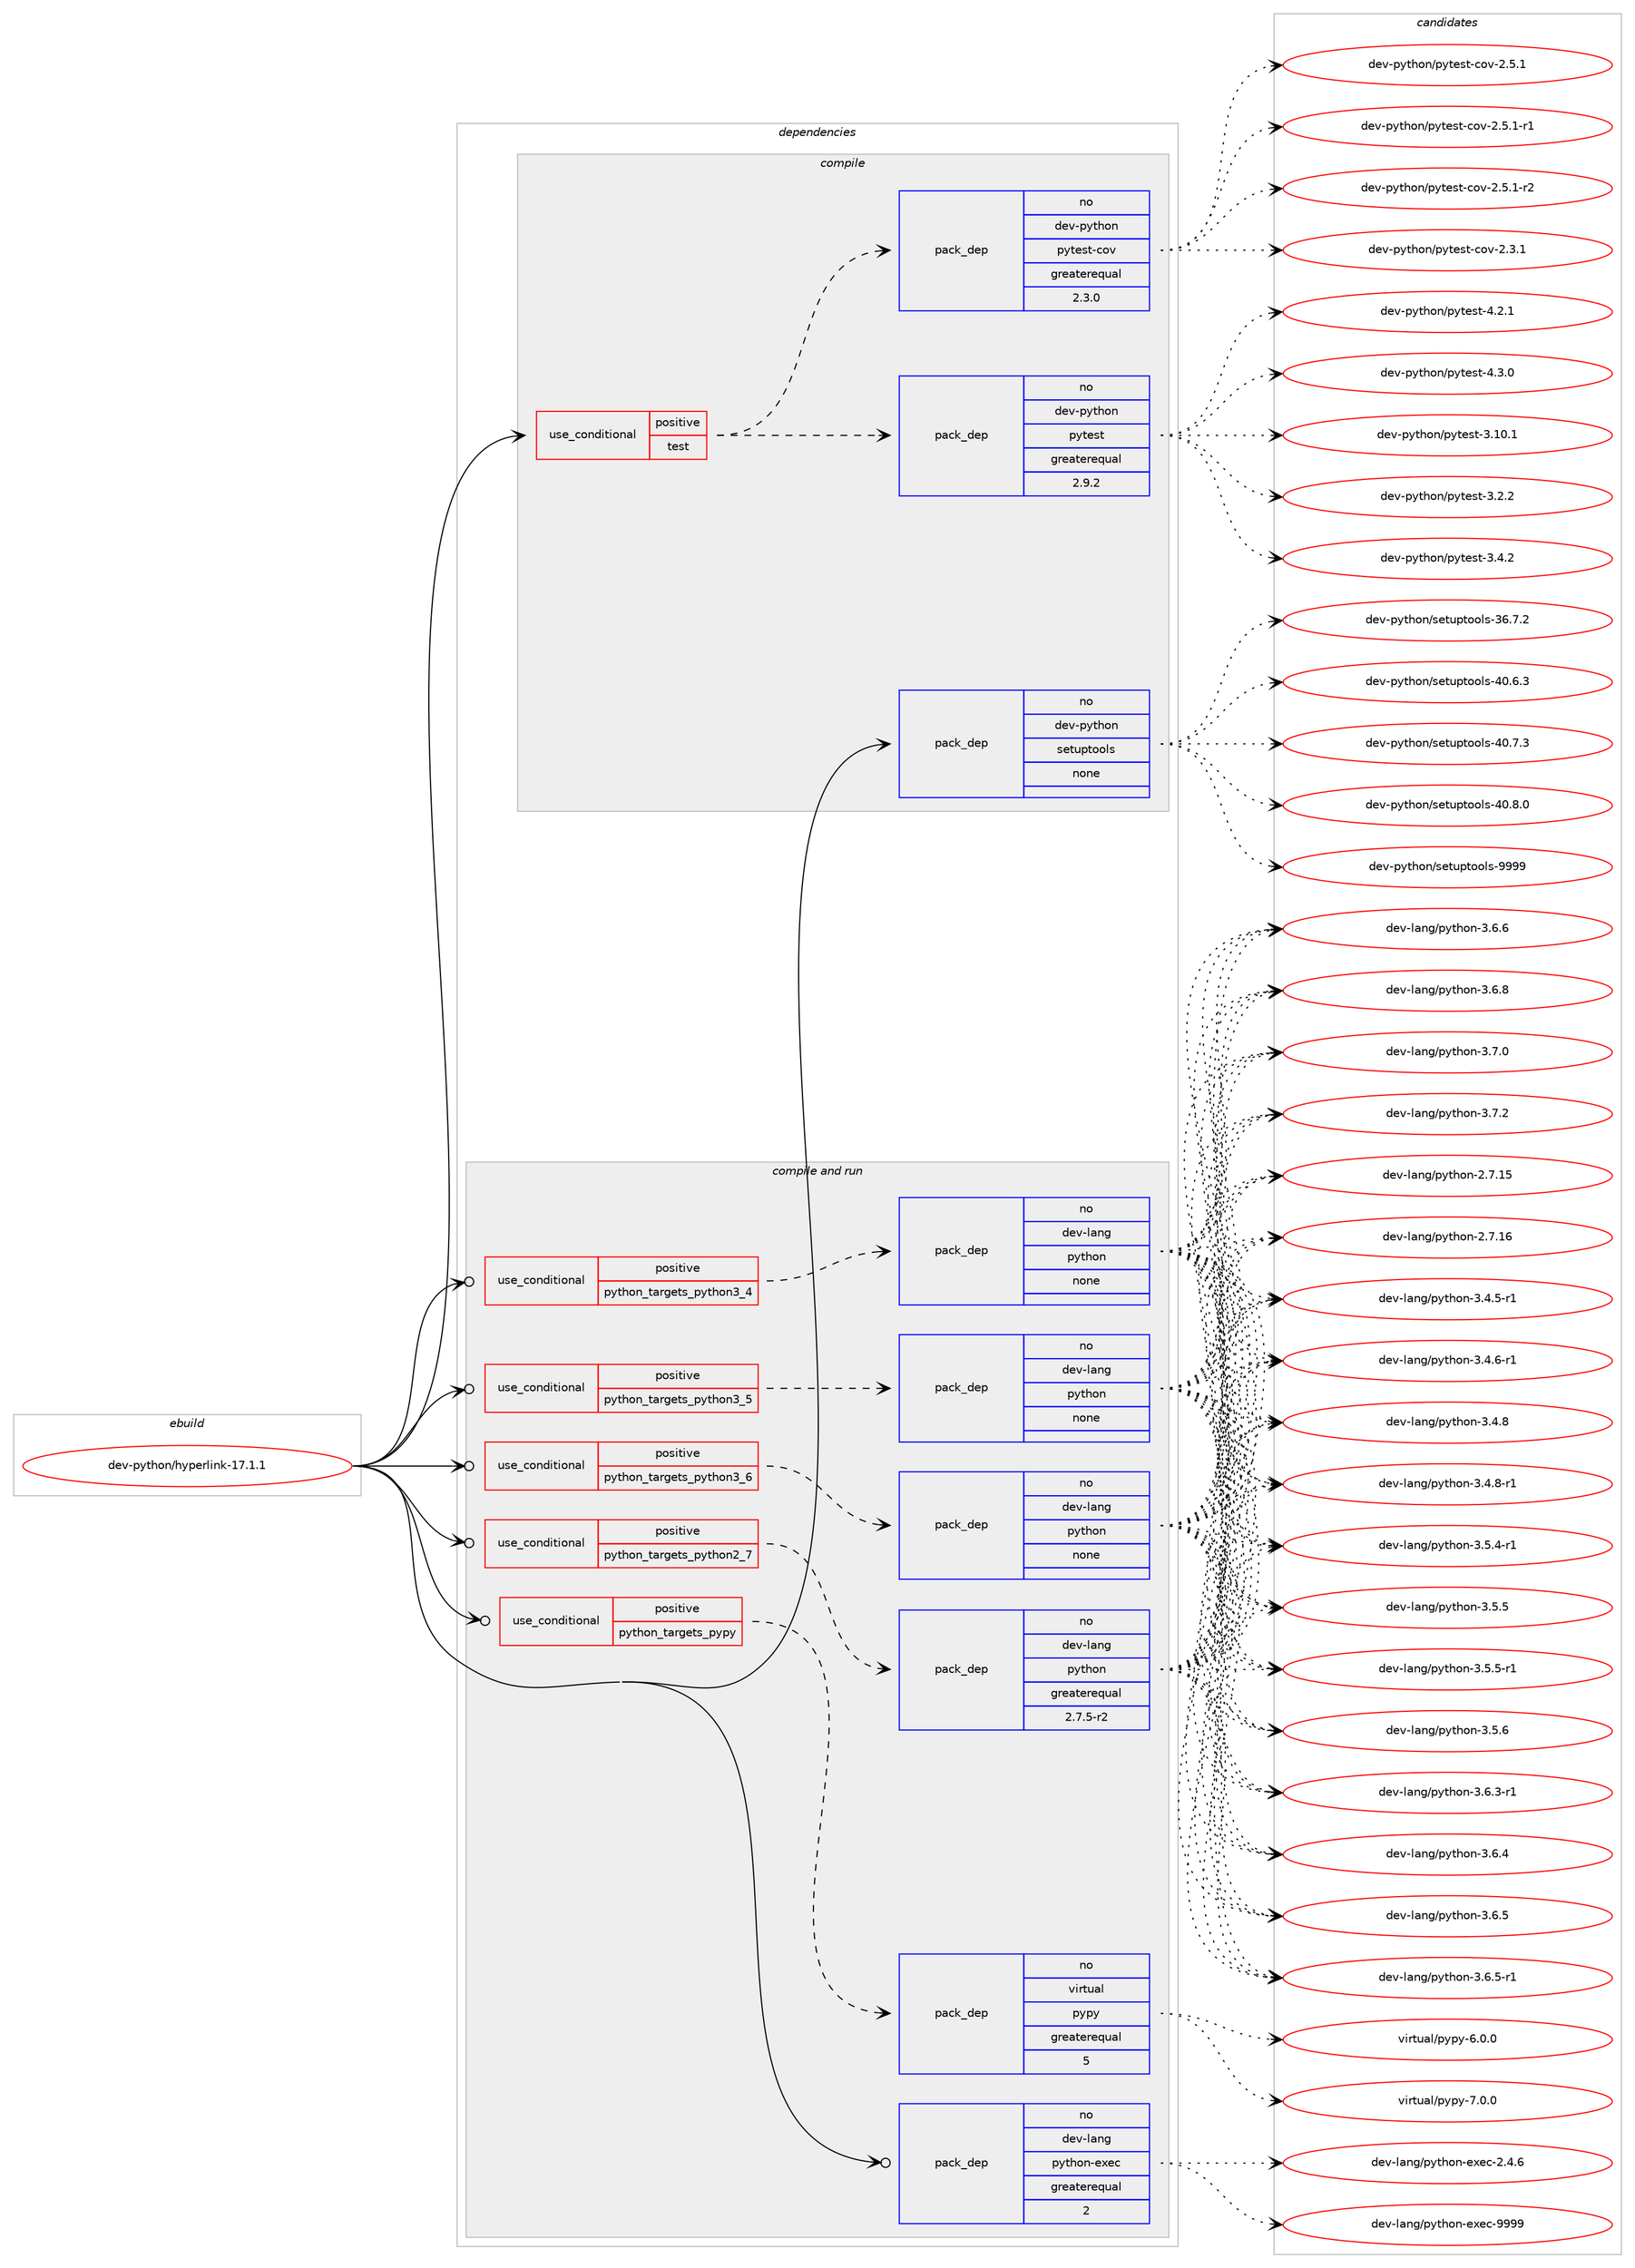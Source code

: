 digraph prolog {

# *************
# Graph options
# *************

newrank=true;
concentrate=true;
compound=true;
graph [rankdir=LR,fontname=Helvetica,fontsize=10,ranksep=1.5];#, ranksep=2.5, nodesep=0.2];
edge  [arrowhead=vee];
node  [fontname=Helvetica,fontsize=10];

# **********
# The ebuild
# **********

subgraph cluster_leftcol {
color=gray;
rank=same;
label=<<i>ebuild</i>>;
id [label="dev-python/hyperlink-17.1.1", color=red, width=4, href="../dev-python/hyperlink-17.1.1.svg"];
}

# ****************
# The dependencies
# ****************

subgraph cluster_midcol {
color=gray;
label=<<i>dependencies</i>>;
subgraph cluster_compile {
fillcolor="#eeeeee";
style=filled;
label=<<i>compile</i>>;
subgraph cond375555 {
dependency1413230 [label=<<TABLE BORDER="0" CELLBORDER="1" CELLSPACING="0" CELLPADDING="4"><TR><TD ROWSPAN="3" CELLPADDING="10">use_conditional</TD></TR><TR><TD>positive</TD></TR><TR><TD>test</TD></TR></TABLE>>, shape=none, color=red];
subgraph pack1014406 {
dependency1413231 [label=<<TABLE BORDER="0" CELLBORDER="1" CELLSPACING="0" CELLPADDING="4" WIDTH="220"><TR><TD ROWSPAN="6" CELLPADDING="30">pack_dep</TD></TR><TR><TD WIDTH="110">no</TD></TR><TR><TD>dev-python</TD></TR><TR><TD>pytest</TD></TR><TR><TD>greaterequal</TD></TR><TR><TD>2.9.2</TD></TR></TABLE>>, shape=none, color=blue];
}
dependency1413230:e -> dependency1413231:w [weight=20,style="dashed",arrowhead="vee"];
subgraph pack1014407 {
dependency1413232 [label=<<TABLE BORDER="0" CELLBORDER="1" CELLSPACING="0" CELLPADDING="4" WIDTH="220"><TR><TD ROWSPAN="6" CELLPADDING="30">pack_dep</TD></TR><TR><TD WIDTH="110">no</TD></TR><TR><TD>dev-python</TD></TR><TR><TD>pytest-cov</TD></TR><TR><TD>greaterequal</TD></TR><TR><TD>2.3.0</TD></TR></TABLE>>, shape=none, color=blue];
}
dependency1413230:e -> dependency1413232:w [weight=20,style="dashed",arrowhead="vee"];
}
id:e -> dependency1413230:w [weight=20,style="solid",arrowhead="vee"];
subgraph pack1014408 {
dependency1413233 [label=<<TABLE BORDER="0" CELLBORDER="1" CELLSPACING="0" CELLPADDING="4" WIDTH="220"><TR><TD ROWSPAN="6" CELLPADDING="30">pack_dep</TD></TR><TR><TD WIDTH="110">no</TD></TR><TR><TD>dev-python</TD></TR><TR><TD>setuptools</TD></TR><TR><TD>none</TD></TR><TR><TD></TD></TR></TABLE>>, shape=none, color=blue];
}
id:e -> dependency1413233:w [weight=20,style="solid",arrowhead="vee"];
}
subgraph cluster_compileandrun {
fillcolor="#eeeeee";
style=filled;
label=<<i>compile and run</i>>;
subgraph cond375556 {
dependency1413234 [label=<<TABLE BORDER="0" CELLBORDER="1" CELLSPACING="0" CELLPADDING="4"><TR><TD ROWSPAN="3" CELLPADDING="10">use_conditional</TD></TR><TR><TD>positive</TD></TR><TR><TD>python_targets_pypy</TD></TR></TABLE>>, shape=none, color=red];
subgraph pack1014409 {
dependency1413235 [label=<<TABLE BORDER="0" CELLBORDER="1" CELLSPACING="0" CELLPADDING="4" WIDTH="220"><TR><TD ROWSPAN="6" CELLPADDING="30">pack_dep</TD></TR><TR><TD WIDTH="110">no</TD></TR><TR><TD>virtual</TD></TR><TR><TD>pypy</TD></TR><TR><TD>greaterequal</TD></TR><TR><TD>5</TD></TR></TABLE>>, shape=none, color=blue];
}
dependency1413234:e -> dependency1413235:w [weight=20,style="dashed",arrowhead="vee"];
}
id:e -> dependency1413234:w [weight=20,style="solid",arrowhead="odotvee"];
subgraph cond375557 {
dependency1413236 [label=<<TABLE BORDER="0" CELLBORDER="1" CELLSPACING="0" CELLPADDING="4"><TR><TD ROWSPAN="3" CELLPADDING="10">use_conditional</TD></TR><TR><TD>positive</TD></TR><TR><TD>python_targets_python2_7</TD></TR></TABLE>>, shape=none, color=red];
subgraph pack1014410 {
dependency1413237 [label=<<TABLE BORDER="0" CELLBORDER="1" CELLSPACING="0" CELLPADDING="4" WIDTH="220"><TR><TD ROWSPAN="6" CELLPADDING="30">pack_dep</TD></TR><TR><TD WIDTH="110">no</TD></TR><TR><TD>dev-lang</TD></TR><TR><TD>python</TD></TR><TR><TD>greaterequal</TD></TR><TR><TD>2.7.5-r2</TD></TR></TABLE>>, shape=none, color=blue];
}
dependency1413236:e -> dependency1413237:w [weight=20,style="dashed",arrowhead="vee"];
}
id:e -> dependency1413236:w [weight=20,style="solid",arrowhead="odotvee"];
subgraph cond375558 {
dependency1413238 [label=<<TABLE BORDER="0" CELLBORDER="1" CELLSPACING="0" CELLPADDING="4"><TR><TD ROWSPAN="3" CELLPADDING="10">use_conditional</TD></TR><TR><TD>positive</TD></TR><TR><TD>python_targets_python3_4</TD></TR></TABLE>>, shape=none, color=red];
subgraph pack1014411 {
dependency1413239 [label=<<TABLE BORDER="0" CELLBORDER="1" CELLSPACING="0" CELLPADDING="4" WIDTH="220"><TR><TD ROWSPAN="6" CELLPADDING="30">pack_dep</TD></TR><TR><TD WIDTH="110">no</TD></TR><TR><TD>dev-lang</TD></TR><TR><TD>python</TD></TR><TR><TD>none</TD></TR><TR><TD></TD></TR></TABLE>>, shape=none, color=blue];
}
dependency1413238:e -> dependency1413239:w [weight=20,style="dashed",arrowhead="vee"];
}
id:e -> dependency1413238:w [weight=20,style="solid",arrowhead="odotvee"];
subgraph cond375559 {
dependency1413240 [label=<<TABLE BORDER="0" CELLBORDER="1" CELLSPACING="0" CELLPADDING="4"><TR><TD ROWSPAN="3" CELLPADDING="10">use_conditional</TD></TR><TR><TD>positive</TD></TR><TR><TD>python_targets_python3_5</TD></TR></TABLE>>, shape=none, color=red];
subgraph pack1014412 {
dependency1413241 [label=<<TABLE BORDER="0" CELLBORDER="1" CELLSPACING="0" CELLPADDING="4" WIDTH="220"><TR><TD ROWSPAN="6" CELLPADDING="30">pack_dep</TD></TR><TR><TD WIDTH="110">no</TD></TR><TR><TD>dev-lang</TD></TR><TR><TD>python</TD></TR><TR><TD>none</TD></TR><TR><TD></TD></TR></TABLE>>, shape=none, color=blue];
}
dependency1413240:e -> dependency1413241:w [weight=20,style="dashed",arrowhead="vee"];
}
id:e -> dependency1413240:w [weight=20,style="solid",arrowhead="odotvee"];
subgraph cond375560 {
dependency1413242 [label=<<TABLE BORDER="0" CELLBORDER="1" CELLSPACING="0" CELLPADDING="4"><TR><TD ROWSPAN="3" CELLPADDING="10">use_conditional</TD></TR><TR><TD>positive</TD></TR><TR><TD>python_targets_python3_6</TD></TR></TABLE>>, shape=none, color=red];
subgraph pack1014413 {
dependency1413243 [label=<<TABLE BORDER="0" CELLBORDER="1" CELLSPACING="0" CELLPADDING="4" WIDTH="220"><TR><TD ROWSPAN="6" CELLPADDING="30">pack_dep</TD></TR><TR><TD WIDTH="110">no</TD></TR><TR><TD>dev-lang</TD></TR><TR><TD>python</TD></TR><TR><TD>none</TD></TR><TR><TD></TD></TR></TABLE>>, shape=none, color=blue];
}
dependency1413242:e -> dependency1413243:w [weight=20,style="dashed",arrowhead="vee"];
}
id:e -> dependency1413242:w [weight=20,style="solid",arrowhead="odotvee"];
subgraph pack1014414 {
dependency1413244 [label=<<TABLE BORDER="0" CELLBORDER="1" CELLSPACING="0" CELLPADDING="4" WIDTH="220"><TR><TD ROWSPAN="6" CELLPADDING="30">pack_dep</TD></TR><TR><TD WIDTH="110">no</TD></TR><TR><TD>dev-lang</TD></TR><TR><TD>python-exec</TD></TR><TR><TD>greaterequal</TD></TR><TR><TD>2</TD></TR></TABLE>>, shape=none, color=blue];
}
id:e -> dependency1413244:w [weight=20,style="solid",arrowhead="odotvee"];
}
subgraph cluster_run {
fillcolor="#eeeeee";
style=filled;
label=<<i>run</i>>;
}
}

# **************
# The candidates
# **************

subgraph cluster_choices {
rank=same;
color=gray;
label=<<i>candidates</i>>;

subgraph choice1014406 {
color=black;
nodesep=1;
choice100101118451121211161041111104711212111610111511645514649484649 [label="dev-python/pytest-3.10.1", color=red, width=4,href="../dev-python/pytest-3.10.1.svg"];
choice1001011184511212111610411111047112121116101115116455146504650 [label="dev-python/pytest-3.2.2", color=red, width=4,href="../dev-python/pytest-3.2.2.svg"];
choice1001011184511212111610411111047112121116101115116455146524650 [label="dev-python/pytest-3.4.2", color=red, width=4,href="../dev-python/pytest-3.4.2.svg"];
choice1001011184511212111610411111047112121116101115116455246504649 [label="dev-python/pytest-4.2.1", color=red, width=4,href="../dev-python/pytest-4.2.1.svg"];
choice1001011184511212111610411111047112121116101115116455246514648 [label="dev-python/pytest-4.3.0", color=red, width=4,href="../dev-python/pytest-4.3.0.svg"];
dependency1413231:e -> choice100101118451121211161041111104711212111610111511645514649484649:w [style=dotted,weight="100"];
dependency1413231:e -> choice1001011184511212111610411111047112121116101115116455146504650:w [style=dotted,weight="100"];
dependency1413231:e -> choice1001011184511212111610411111047112121116101115116455146524650:w [style=dotted,weight="100"];
dependency1413231:e -> choice1001011184511212111610411111047112121116101115116455246504649:w [style=dotted,weight="100"];
dependency1413231:e -> choice1001011184511212111610411111047112121116101115116455246514648:w [style=dotted,weight="100"];
}
subgraph choice1014407 {
color=black;
nodesep=1;
choice10010111845112121116104111110471121211161011151164599111118455046514649 [label="dev-python/pytest-cov-2.3.1", color=red, width=4,href="../dev-python/pytest-cov-2.3.1.svg"];
choice10010111845112121116104111110471121211161011151164599111118455046534649 [label="dev-python/pytest-cov-2.5.1", color=red, width=4,href="../dev-python/pytest-cov-2.5.1.svg"];
choice100101118451121211161041111104711212111610111511645991111184550465346494511449 [label="dev-python/pytest-cov-2.5.1-r1", color=red, width=4,href="../dev-python/pytest-cov-2.5.1-r1.svg"];
choice100101118451121211161041111104711212111610111511645991111184550465346494511450 [label="dev-python/pytest-cov-2.5.1-r2", color=red, width=4,href="../dev-python/pytest-cov-2.5.1-r2.svg"];
dependency1413232:e -> choice10010111845112121116104111110471121211161011151164599111118455046514649:w [style=dotted,weight="100"];
dependency1413232:e -> choice10010111845112121116104111110471121211161011151164599111118455046534649:w [style=dotted,weight="100"];
dependency1413232:e -> choice100101118451121211161041111104711212111610111511645991111184550465346494511449:w [style=dotted,weight="100"];
dependency1413232:e -> choice100101118451121211161041111104711212111610111511645991111184550465346494511450:w [style=dotted,weight="100"];
}
subgraph choice1014408 {
color=black;
nodesep=1;
choice100101118451121211161041111104711510111611711211611111110811545515446554650 [label="dev-python/setuptools-36.7.2", color=red, width=4,href="../dev-python/setuptools-36.7.2.svg"];
choice100101118451121211161041111104711510111611711211611111110811545524846544651 [label="dev-python/setuptools-40.6.3", color=red, width=4,href="../dev-python/setuptools-40.6.3.svg"];
choice100101118451121211161041111104711510111611711211611111110811545524846554651 [label="dev-python/setuptools-40.7.3", color=red, width=4,href="../dev-python/setuptools-40.7.3.svg"];
choice100101118451121211161041111104711510111611711211611111110811545524846564648 [label="dev-python/setuptools-40.8.0", color=red, width=4,href="../dev-python/setuptools-40.8.0.svg"];
choice10010111845112121116104111110471151011161171121161111111081154557575757 [label="dev-python/setuptools-9999", color=red, width=4,href="../dev-python/setuptools-9999.svg"];
dependency1413233:e -> choice100101118451121211161041111104711510111611711211611111110811545515446554650:w [style=dotted,weight="100"];
dependency1413233:e -> choice100101118451121211161041111104711510111611711211611111110811545524846544651:w [style=dotted,weight="100"];
dependency1413233:e -> choice100101118451121211161041111104711510111611711211611111110811545524846554651:w [style=dotted,weight="100"];
dependency1413233:e -> choice100101118451121211161041111104711510111611711211611111110811545524846564648:w [style=dotted,weight="100"];
dependency1413233:e -> choice10010111845112121116104111110471151011161171121161111111081154557575757:w [style=dotted,weight="100"];
}
subgraph choice1014409 {
color=black;
nodesep=1;
choice1181051141161179710847112121112121455446484648 [label="virtual/pypy-6.0.0", color=red, width=4,href="../virtual/pypy-6.0.0.svg"];
choice1181051141161179710847112121112121455546484648 [label="virtual/pypy-7.0.0", color=red, width=4,href="../virtual/pypy-7.0.0.svg"];
dependency1413235:e -> choice1181051141161179710847112121112121455446484648:w [style=dotted,weight="100"];
dependency1413235:e -> choice1181051141161179710847112121112121455546484648:w [style=dotted,weight="100"];
}
subgraph choice1014410 {
color=black;
nodesep=1;
choice10010111845108971101034711212111610411111045504655464953 [label="dev-lang/python-2.7.15", color=red, width=4,href="../dev-lang/python-2.7.15.svg"];
choice10010111845108971101034711212111610411111045504655464954 [label="dev-lang/python-2.7.16", color=red, width=4,href="../dev-lang/python-2.7.16.svg"];
choice1001011184510897110103471121211161041111104551465246534511449 [label="dev-lang/python-3.4.5-r1", color=red, width=4,href="../dev-lang/python-3.4.5-r1.svg"];
choice1001011184510897110103471121211161041111104551465246544511449 [label="dev-lang/python-3.4.6-r1", color=red, width=4,href="../dev-lang/python-3.4.6-r1.svg"];
choice100101118451089711010347112121116104111110455146524656 [label="dev-lang/python-3.4.8", color=red, width=4,href="../dev-lang/python-3.4.8.svg"];
choice1001011184510897110103471121211161041111104551465246564511449 [label="dev-lang/python-3.4.8-r1", color=red, width=4,href="../dev-lang/python-3.4.8-r1.svg"];
choice1001011184510897110103471121211161041111104551465346524511449 [label="dev-lang/python-3.5.4-r1", color=red, width=4,href="../dev-lang/python-3.5.4-r1.svg"];
choice100101118451089711010347112121116104111110455146534653 [label="dev-lang/python-3.5.5", color=red, width=4,href="../dev-lang/python-3.5.5.svg"];
choice1001011184510897110103471121211161041111104551465346534511449 [label="dev-lang/python-3.5.5-r1", color=red, width=4,href="../dev-lang/python-3.5.5-r1.svg"];
choice100101118451089711010347112121116104111110455146534654 [label="dev-lang/python-3.5.6", color=red, width=4,href="../dev-lang/python-3.5.6.svg"];
choice1001011184510897110103471121211161041111104551465446514511449 [label="dev-lang/python-3.6.3-r1", color=red, width=4,href="../dev-lang/python-3.6.3-r1.svg"];
choice100101118451089711010347112121116104111110455146544652 [label="dev-lang/python-3.6.4", color=red, width=4,href="../dev-lang/python-3.6.4.svg"];
choice100101118451089711010347112121116104111110455146544653 [label="dev-lang/python-3.6.5", color=red, width=4,href="../dev-lang/python-3.6.5.svg"];
choice1001011184510897110103471121211161041111104551465446534511449 [label="dev-lang/python-3.6.5-r1", color=red, width=4,href="../dev-lang/python-3.6.5-r1.svg"];
choice100101118451089711010347112121116104111110455146544654 [label="dev-lang/python-3.6.6", color=red, width=4,href="../dev-lang/python-3.6.6.svg"];
choice100101118451089711010347112121116104111110455146544656 [label="dev-lang/python-3.6.8", color=red, width=4,href="../dev-lang/python-3.6.8.svg"];
choice100101118451089711010347112121116104111110455146554648 [label="dev-lang/python-3.7.0", color=red, width=4,href="../dev-lang/python-3.7.0.svg"];
choice100101118451089711010347112121116104111110455146554650 [label="dev-lang/python-3.7.2", color=red, width=4,href="../dev-lang/python-3.7.2.svg"];
dependency1413237:e -> choice10010111845108971101034711212111610411111045504655464953:w [style=dotted,weight="100"];
dependency1413237:e -> choice10010111845108971101034711212111610411111045504655464954:w [style=dotted,weight="100"];
dependency1413237:e -> choice1001011184510897110103471121211161041111104551465246534511449:w [style=dotted,weight="100"];
dependency1413237:e -> choice1001011184510897110103471121211161041111104551465246544511449:w [style=dotted,weight="100"];
dependency1413237:e -> choice100101118451089711010347112121116104111110455146524656:w [style=dotted,weight="100"];
dependency1413237:e -> choice1001011184510897110103471121211161041111104551465246564511449:w [style=dotted,weight="100"];
dependency1413237:e -> choice1001011184510897110103471121211161041111104551465346524511449:w [style=dotted,weight="100"];
dependency1413237:e -> choice100101118451089711010347112121116104111110455146534653:w [style=dotted,weight="100"];
dependency1413237:e -> choice1001011184510897110103471121211161041111104551465346534511449:w [style=dotted,weight="100"];
dependency1413237:e -> choice100101118451089711010347112121116104111110455146534654:w [style=dotted,weight="100"];
dependency1413237:e -> choice1001011184510897110103471121211161041111104551465446514511449:w [style=dotted,weight="100"];
dependency1413237:e -> choice100101118451089711010347112121116104111110455146544652:w [style=dotted,weight="100"];
dependency1413237:e -> choice100101118451089711010347112121116104111110455146544653:w [style=dotted,weight="100"];
dependency1413237:e -> choice1001011184510897110103471121211161041111104551465446534511449:w [style=dotted,weight="100"];
dependency1413237:e -> choice100101118451089711010347112121116104111110455146544654:w [style=dotted,weight="100"];
dependency1413237:e -> choice100101118451089711010347112121116104111110455146544656:w [style=dotted,weight="100"];
dependency1413237:e -> choice100101118451089711010347112121116104111110455146554648:w [style=dotted,weight="100"];
dependency1413237:e -> choice100101118451089711010347112121116104111110455146554650:w [style=dotted,weight="100"];
}
subgraph choice1014411 {
color=black;
nodesep=1;
choice10010111845108971101034711212111610411111045504655464953 [label="dev-lang/python-2.7.15", color=red, width=4,href="../dev-lang/python-2.7.15.svg"];
choice10010111845108971101034711212111610411111045504655464954 [label="dev-lang/python-2.7.16", color=red, width=4,href="../dev-lang/python-2.7.16.svg"];
choice1001011184510897110103471121211161041111104551465246534511449 [label="dev-lang/python-3.4.5-r1", color=red, width=4,href="../dev-lang/python-3.4.5-r1.svg"];
choice1001011184510897110103471121211161041111104551465246544511449 [label="dev-lang/python-3.4.6-r1", color=red, width=4,href="../dev-lang/python-3.4.6-r1.svg"];
choice100101118451089711010347112121116104111110455146524656 [label="dev-lang/python-3.4.8", color=red, width=4,href="../dev-lang/python-3.4.8.svg"];
choice1001011184510897110103471121211161041111104551465246564511449 [label="dev-lang/python-3.4.8-r1", color=red, width=4,href="../dev-lang/python-3.4.8-r1.svg"];
choice1001011184510897110103471121211161041111104551465346524511449 [label="dev-lang/python-3.5.4-r1", color=red, width=4,href="../dev-lang/python-3.5.4-r1.svg"];
choice100101118451089711010347112121116104111110455146534653 [label="dev-lang/python-3.5.5", color=red, width=4,href="../dev-lang/python-3.5.5.svg"];
choice1001011184510897110103471121211161041111104551465346534511449 [label="dev-lang/python-3.5.5-r1", color=red, width=4,href="../dev-lang/python-3.5.5-r1.svg"];
choice100101118451089711010347112121116104111110455146534654 [label="dev-lang/python-3.5.6", color=red, width=4,href="../dev-lang/python-3.5.6.svg"];
choice1001011184510897110103471121211161041111104551465446514511449 [label="dev-lang/python-3.6.3-r1", color=red, width=4,href="../dev-lang/python-3.6.3-r1.svg"];
choice100101118451089711010347112121116104111110455146544652 [label="dev-lang/python-3.6.4", color=red, width=4,href="../dev-lang/python-3.6.4.svg"];
choice100101118451089711010347112121116104111110455146544653 [label="dev-lang/python-3.6.5", color=red, width=4,href="../dev-lang/python-3.6.5.svg"];
choice1001011184510897110103471121211161041111104551465446534511449 [label="dev-lang/python-3.6.5-r1", color=red, width=4,href="../dev-lang/python-3.6.5-r1.svg"];
choice100101118451089711010347112121116104111110455146544654 [label="dev-lang/python-3.6.6", color=red, width=4,href="../dev-lang/python-3.6.6.svg"];
choice100101118451089711010347112121116104111110455146544656 [label="dev-lang/python-3.6.8", color=red, width=4,href="../dev-lang/python-3.6.8.svg"];
choice100101118451089711010347112121116104111110455146554648 [label="dev-lang/python-3.7.0", color=red, width=4,href="../dev-lang/python-3.7.0.svg"];
choice100101118451089711010347112121116104111110455146554650 [label="dev-lang/python-3.7.2", color=red, width=4,href="../dev-lang/python-3.7.2.svg"];
dependency1413239:e -> choice10010111845108971101034711212111610411111045504655464953:w [style=dotted,weight="100"];
dependency1413239:e -> choice10010111845108971101034711212111610411111045504655464954:w [style=dotted,weight="100"];
dependency1413239:e -> choice1001011184510897110103471121211161041111104551465246534511449:w [style=dotted,weight="100"];
dependency1413239:e -> choice1001011184510897110103471121211161041111104551465246544511449:w [style=dotted,weight="100"];
dependency1413239:e -> choice100101118451089711010347112121116104111110455146524656:w [style=dotted,weight="100"];
dependency1413239:e -> choice1001011184510897110103471121211161041111104551465246564511449:w [style=dotted,weight="100"];
dependency1413239:e -> choice1001011184510897110103471121211161041111104551465346524511449:w [style=dotted,weight="100"];
dependency1413239:e -> choice100101118451089711010347112121116104111110455146534653:w [style=dotted,weight="100"];
dependency1413239:e -> choice1001011184510897110103471121211161041111104551465346534511449:w [style=dotted,weight="100"];
dependency1413239:e -> choice100101118451089711010347112121116104111110455146534654:w [style=dotted,weight="100"];
dependency1413239:e -> choice1001011184510897110103471121211161041111104551465446514511449:w [style=dotted,weight="100"];
dependency1413239:e -> choice100101118451089711010347112121116104111110455146544652:w [style=dotted,weight="100"];
dependency1413239:e -> choice100101118451089711010347112121116104111110455146544653:w [style=dotted,weight="100"];
dependency1413239:e -> choice1001011184510897110103471121211161041111104551465446534511449:w [style=dotted,weight="100"];
dependency1413239:e -> choice100101118451089711010347112121116104111110455146544654:w [style=dotted,weight="100"];
dependency1413239:e -> choice100101118451089711010347112121116104111110455146544656:w [style=dotted,weight="100"];
dependency1413239:e -> choice100101118451089711010347112121116104111110455146554648:w [style=dotted,weight="100"];
dependency1413239:e -> choice100101118451089711010347112121116104111110455146554650:w [style=dotted,weight="100"];
}
subgraph choice1014412 {
color=black;
nodesep=1;
choice10010111845108971101034711212111610411111045504655464953 [label="dev-lang/python-2.7.15", color=red, width=4,href="../dev-lang/python-2.7.15.svg"];
choice10010111845108971101034711212111610411111045504655464954 [label="dev-lang/python-2.7.16", color=red, width=4,href="../dev-lang/python-2.7.16.svg"];
choice1001011184510897110103471121211161041111104551465246534511449 [label="dev-lang/python-3.4.5-r1", color=red, width=4,href="../dev-lang/python-3.4.5-r1.svg"];
choice1001011184510897110103471121211161041111104551465246544511449 [label="dev-lang/python-3.4.6-r1", color=red, width=4,href="../dev-lang/python-3.4.6-r1.svg"];
choice100101118451089711010347112121116104111110455146524656 [label="dev-lang/python-3.4.8", color=red, width=4,href="../dev-lang/python-3.4.8.svg"];
choice1001011184510897110103471121211161041111104551465246564511449 [label="dev-lang/python-3.4.8-r1", color=red, width=4,href="../dev-lang/python-3.4.8-r1.svg"];
choice1001011184510897110103471121211161041111104551465346524511449 [label="dev-lang/python-3.5.4-r1", color=red, width=4,href="../dev-lang/python-3.5.4-r1.svg"];
choice100101118451089711010347112121116104111110455146534653 [label="dev-lang/python-3.5.5", color=red, width=4,href="../dev-lang/python-3.5.5.svg"];
choice1001011184510897110103471121211161041111104551465346534511449 [label="dev-lang/python-3.5.5-r1", color=red, width=4,href="../dev-lang/python-3.5.5-r1.svg"];
choice100101118451089711010347112121116104111110455146534654 [label="dev-lang/python-3.5.6", color=red, width=4,href="../dev-lang/python-3.5.6.svg"];
choice1001011184510897110103471121211161041111104551465446514511449 [label="dev-lang/python-3.6.3-r1", color=red, width=4,href="../dev-lang/python-3.6.3-r1.svg"];
choice100101118451089711010347112121116104111110455146544652 [label="dev-lang/python-3.6.4", color=red, width=4,href="../dev-lang/python-3.6.4.svg"];
choice100101118451089711010347112121116104111110455146544653 [label="dev-lang/python-3.6.5", color=red, width=4,href="../dev-lang/python-3.6.5.svg"];
choice1001011184510897110103471121211161041111104551465446534511449 [label="dev-lang/python-3.6.5-r1", color=red, width=4,href="../dev-lang/python-3.6.5-r1.svg"];
choice100101118451089711010347112121116104111110455146544654 [label="dev-lang/python-3.6.6", color=red, width=4,href="../dev-lang/python-3.6.6.svg"];
choice100101118451089711010347112121116104111110455146544656 [label="dev-lang/python-3.6.8", color=red, width=4,href="../dev-lang/python-3.6.8.svg"];
choice100101118451089711010347112121116104111110455146554648 [label="dev-lang/python-3.7.0", color=red, width=4,href="../dev-lang/python-3.7.0.svg"];
choice100101118451089711010347112121116104111110455146554650 [label="dev-lang/python-3.7.2", color=red, width=4,href="../dev-lang/python-3.7.2.svg"];
dependency1413241:e -> choice10010111845108971101034711212111610411111045504655464953:w [style=dotted,weight="100"];
dependency1413241:e -> choice10010111845108971101034711212111610411111045504655464954:w [style=dotted,weight="100"];
dependency1413241:e -> choice1001011184510897110103471121211161041111104551465246534511449:w [style=dotted,weight="100"];
dependency1413241:e -> choice1001011184510897110103471121211161041111104551465246544511449:w [style=dotted,weight="100"];
dependency1413241:e -> choice100101118451089711010347112121116104111110455146524656:w [style=dotted,weight="100"];
dependency1413241:e -> choice1001011184510897110103471121211161041111104551465246564511449:w [style=dotted,weight="100"];
dependency1413241:e -> choice1001011184510897110103471121211161041111104551465346524511449:w [style=dotted,weight="100"];
dependency1413241:e -> choice100101118451089711010347112121116104111110455146534653:w [style=dotted,weight="100"];
dependency1413241:e -> choice1001011184510897110103471121211161041111104551465346534511449:w [style=dotted,weight="100"];
dependency1413241:e -> choice100101118451089711010347112121116104111110455146534654:w [style=dotted,weight="100"];
dependency1413241:e -> choice1001011184510897110103471121211161041111104551465446514511449:w [style=dotted,weight="100"];
dependency1413241:e -> choice100101118451089711010347112121116104111110455146544652:w [style=dotted,weight="100"];
dependency1413241:e -> choice100101118451089711010347112121116104111110455146544653:w [style=dotted,weight="100"];
dependency1413241:e -> choice1001011184510897110103471121211161041111104551465446534511449:w [style=dotted,weight="100"];
dependency1413241:e -> choice100101118451089711010347112121116104111110455146544654:w [style=dotted,weight="100"];
dependency1413241:e -> choice100101118451089711010347112121116104111110455146544656:w [style=dotted,weight="100"];
dependency1413241:e -> choice100101118451089711010347112121116104111110455146554648:w [style=dotted,weight="100"];
dependency1413241:e -> choice100101118451089711010347112121116104111110455146554650:w [style=dotted,weight="100"];
}
subgraph choice1014413 {
color=black;
nodesep=1;
choice10010111845108971101034711212111610411111045504655464953 [label="dev-lang/python-2.7.15", color=red, width=4,href="../dev-lang/python-2.7.15.svg"];
choice10010111845108971101034711212111610411111045504655464954 [label="dev-lang/python-2.7.16", color=red, width=4,href="../dev-lang/python-2.7.16.svg"];
choice1001011184510897110103471121211161041111104551465246534511449 [label="dev-lang/python-3.4.5-r1", color=red, width=4,href="../dev-lang/python-3.4.5-r1.svg"];
choice1001011184510897110103471121211161041111104551465246544511449 [label="dev-lang/python-3.4.6-r1", color=red, width=4,href="../dev-lang/python-3.4.6-r1.svg"];
choice100101118451089711010347112121116104111110455146524656 [label="dev-lang/python-3.4.8", color=red, width=4,href="../dev-lang/python-3.4.8.svg"];
choice1001011184510897110103471121211161041111104551465246564511449 [label="dev-lang/python-3.4.8-r1", color=red, width=4,href="../dev-lang/python-3.4.8-r1.svg"];
choice1001011184510897110103471121211161041111104551465346524511449 [label="dev-lang/python-3.5.4-r1", color=red, width=4,href="../dev-lang/python-3.5.4-r1.svg"];
choice100101118451089711010347112121116104111110455146534653 [label="dev-lang/python-3.5.5", color=red, width=4,href="../dev-lang/python-3.5.5.svg"];
choice1001011184510897110103471121211161041111104551465346534511449 [label="dev-lang/python-3.5.5-r1", color=red, width=4,href="../dev-lang/python-3.5.5-r1.svg"];
choice100101118451089711010347112121116104111110455146534654 [label="dev-lang/python-3.5.6", color=red, width=4,href="../dev-lang/python-3.5.6.svg"];
choice1001011184510897110103471121211161041111104551465446514511449 [label="dev-lang/python-3.6.3-r1", color=red, width=4,href="../dev-lang/python-3.6.3-r1.svg"];
choice100101118451089711010347112121116104111110455146544652 [label="dev-lang/python-3.6.4", color=red, width=4,href="../dev-lang/python-3.6.4.svg"];
choice100101118451089711010347112121116104111110455146544653 [label="dev-lang/python-3.6.5", color=red, width=4,href="../dev-lang/python-3.6.5.svg"];
choice1001011184510897110103471121211161041111104551465446534511449 [label="dev-lang/python-3.6.5-r1", color=red, width=4,href="../dev-lang/python-3.6.5-r1.svg"];
choice100101118451089711010347112121116104111110455146544654 [label="dev-lang/python-3.6.6", color=red, width=4,href="../dev-lang/python-3.6.6.svg"];
choice100101118451089711010347112121116104111110455146544656 [label="dev-lang/python-3.6.8", color=red, width=4,href="../dev-lang/python-3.6.8.svg"];
choice100101118451089711010347112121116104111110455146554648 [label="dev-lang/python-3.7.0", color=red, width=4,href="../dev-lang/python-3.7.0.svg"];
choice100101118451089711010347112121116104111110455146554650 [label="dev-lang/python-3.7.2", color=red, width=4,href="../dev-lang/python-3.7.2.svg"];
dependency1413243:e -> choice10010111845108971101034711212111610411111045504655464953:w [style=dotted,weight="100"];
dependency1413243:e -> choice10010111845108971101034711212111610411111045504655464954:w [style=dotted,weight="100"];
dependency1413243:e -> choice1001011184510897110103471121211161041111104551465246534511449:w [style=dotted,weight="100"];
dependency1413243:e -> choice1001011184510897110103471121211161041111104551465246544511449:w [style=dotted,weight="100"];
dependency1413243:e -> choice100101118451089711010347112121116104111110455146524656:w [style=dotted,weight="100"];
dependency1413243:e -> choice1001011184510897110103471121211161041111104551465246564511449:w [style=dotted,weight="100"];
dependency1413243:e -> choice1001011184510897110103471121211161041111104551465346524511449:w [style=dotted,weight="100"];
dependency1413243:e -> choice100101118451089711010347112121116104111110455146534653:w [style=dotted,weight="100"];
dependency1413243:e -> choice1001011184510897110103471121211161041111104551465346534511449:w [style=dotted,weight="100"];
dependency1413243:e -> choice100101118451089711010347112121116104111110455146534654:w [style=dotted,weight="100"];
dependency1413243:e -> choice1001011184510897110103471121211161041111104551465446514511449:w [style=dotted,weight="100"];
dependency1413243:e -> choice100101118451089711010347112121116104111110455146544652:w [style=dotted,weight="100"];
dependency1413243:e -> choice100101118451089711010347112121116104111110455146544653:w [style=dotted,weight="100"];
dependency1413243:e -> choice1001011184510897110103471121211161041111104551465446534511449:w [style=dotted,weight="100"];
dependency1413243:e -> choice100101118451089711010347112121116104111110455146544654:w [style=dotted,weight="100"];
dependency1413243:e -> choice100101118451089711010347112121116104111110455146544656:w [style=dotted,weight="100"];
dependency1413243:e -> choice100101118451089711010347112121116104111110455146554648:w [style=dotted,weight="100"];
dependency1413243:e -> choice100101118451089711010347112121116104111110455146554650:w [style=dotted,weight="100"];
}
subgraph choice1014414 {
color=black;
nodesep=1;
choice1001011184510897110103471121211161041111104510112010199455046524654 [label="dev-lang/python-exec-2.4.6", color=red, width=4,href="../dev-lang/python-exec-2.4.6.svg"];
choice10010111845108971101034711212111610411111045101120101994557575757 [label="dev-lang/python-exec-9999", color=red, width=4,href="../dev-lang/python-exec-9999.svg"];
dependency1413244:e -> choice1001011184510897110103471121211161041111104510112010199455046524654:w [style=dotted,weight="100"];
dependency1413244:e -> choice10010111845108971101034711212111610411111045101120101994557575757:w [style=dotted,weight="100"];
}
}

}
